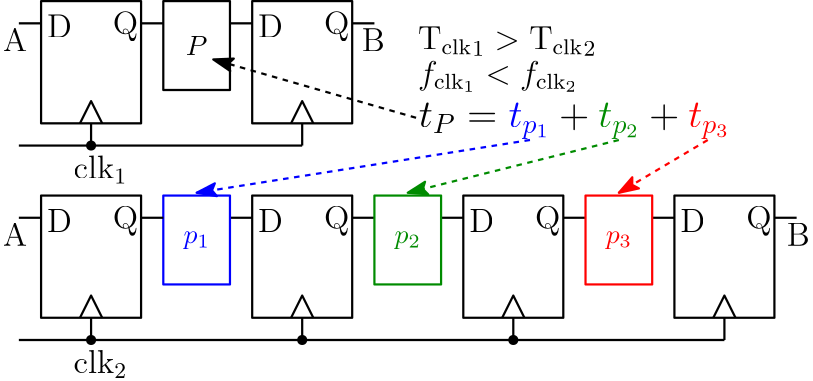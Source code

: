<?xml version="1.0"?>
<!DOCTYPE ipe SYSTEM "ipe.dtd">
<ipe version="70206" creator="Ipe 7.2.10">
<info created="D:20190912010218" modified="D:20200514135451"/>
<ipestyle name="basic">
<symbol name="arrow/arc(spx)">
<path stroke="sym-stroke" fill="sym-stroke" pen="sym-pen">
0 0 m
-1 0.333 l
-1 -0.333 l
h
</path>
</symbol>
<symbol name="arrow/farc(spx)">
<path stroke="sym-stroke" fill="white" pen="sym-pen">
0 0 m
-1 0.333 l
-1 -0.333 l
h
</path>
</symbol>
<symbol name="arrow/ptarc(spx)">
<path stroke="sym-stroke" fill="sym-stroke" pen="sym-pen">
0 0 m
-1 0.333 l
-0.8 0 l
-1 -0.333 l
h
</path>
</symbol>
<symbol name="arrow/fptarc(spx)">
<path stroke="sym-stroke" fill="white" pen="sym-pen">
0 0 m
-1 0.333 l
-0.8 0 l
-1 -0.333 l
h
</path>
</symbol>
<symbol name="mark/circle(sx)" transformations="translations">
<path fill="sym-stroke">
0.6 0 0 0.6 0 0 e
0.4 0 0 0.4 0 0 e
</path>
</symbol>
<symbol name="mark/disk(sx)" transformations="translations">
<path fill="sym-stroke">
0.6 0 0 0.6 0 0 e
</path>
</symbol>
<symbol name="mark/fdisk(sfx)" transformations="translations">
<group>
<path fill="sym-fill">
0.5 0 0 0.5 0 0 e
</path>
<path fill="sym-stroke" fillrule="eofill">
0.6 0 0 0.6 0 0 e
0.4 0 0 0.4 0 0 e
</path>
</group>
</symbol>
<symbol name="mark/box(sx)" transformations="translations">
<path fill="sym-stroke" fillrule="eofill">
-0.6 -0.6 m
0.6 -0.6 l
0.6 0.6 l
-0.6 0.6 l
h
-0.4 -0.4 m
0.4 -0.4 l
0.4 0.4 l
-0.4 0.4 l
h
</path>
</symbol>
<symbol name="mark/square(sx)" transformations="translations">
<path fill="sym-stroke">
-0.6 -0.6 m
0.6 -0.6 l
0.6 0.6 l
-0.6 0.6 l
h
</path>
</symbol>
<symbol name="mark/fsquare(sfx)" transformations="translations">
<group>
<path fill="sym-fill">
-0.5 -0.5 m
0.5 -0.5 l
0.5 0.5 l
-0.5 0.5 l
h
</path>
<path fill="sym-stroke" fillrule="eofill">
-0.6 -0.6 m
0.6 -0.6 l
0.6 0.6 l
-0.6 0.6 l
h
-0.4 -0.4 m
0.4 -0.4 l
0.4 0.4 l
-0.4 0.4 l
h
</path>
</group>
</symbol>
<symbol name="mark/cross(sx)" transformations="translations">
<group>
<path fill="sym-stroke">
-0.43 -0.57 m
0.57 0.43 l
0.43 0.57 l
-0.57 -0.43 l
h
</path>
<path fill="sym-stroke">
-0.43 0.57 m
0.57 -0.43 l
0.43 -0.57 l
-0.57 0.43 l
h
</path>
</group>
</symbol>
<symbol name="arrow/fnormal(spx)">
<path stroke="sym-stroke" fill="white" pen="sym-pen">
0 0 m
-1 0.333 l
-1 -0.333 l
h
</path>
</symbol>
<symbol name="arrow/pointed(spx)">
<path stroke="sym-stroke" fill="sym-stroke" pen="sym-pen">
0 0 m
-1 0.333 l
-0.8 0 l
-1 -0.333 l
h
</path>
</symbol>
<symbol name="arrow/fpointed(spx)">
<path stroke="sym-stroke" fill="white" pen="sym-pen">
0 0 m
-1 0.333 l
-0.8 0 l
-1 -0.333 l
h
</path>
</symbol>
<symbol name="arrow/linear(spx)">
<path stroke="sym-stroke" pen="sym-pen">
-1 0.333 m
0 0 l
-1 -0.333 l
</path>
</symbol>
<symbol name="arrow/fdouble(spx)">
<path stroke="sym-stroke" fill="white" pen="sym-pen">
0 0 m
-1 0.333 l
-1 -0.333 l
h
-1 0 m
-2 0.333 l
-2 -0.333 l
h
</path>
</symbol>
<symbol name="arrow/double(spx)">
<path stroke="sym-stroke" fill="sym-stroke" pen="sym-pen">
0 0 m
-1 0.333 l
-1 -0.333 l
h
-1 0 m
-2 0.333 l
-2 -0.333 l
h
</path>
</symbol>
<pen name="heavier" value="0.8"/>
<pen name="fat" value="1.2"/>
<pen name="ultrafat" value="2"/>
<symbolsize name="large" value="5"/>
<symbolsize name="small" value="2"/>
<symbolsize name="tiny" value="1.1"/>
<arrowsize name="large" value="10"/>
<arrowsize name="small" value="5"/>
<arrowsize name="tiny" value="3"/>
<color name="red1" value="1 0 0"/>
<color name="red2" value="0.933 0 0"/>
<color name="red3" value="0.804 0 0"/>
<color name="red4" value="0.545 0 0"/>
<color name="green1" value="0 1 0"/>
<color name="green2" value="0 0.933 0"/>
<color name="green3" value="0 0.804 0"/>
<color name="green4" value="0 0.545 0"/>
<color name="green" value="0 1 0"/>
<color name="blue1" value="0 0 1"/>
<color name="blue2" value="0 0 0.933"/>
<color name="blue3" value="0 0 0.804"/>
<color name="blue4" value="0 0 0.545"/>
<color name="yellow" value="1 1 0"/>
<color name="orange" value="1 0.647 0"/>
<color name="gold" value="1 0.843 0"/>
<color name="purple" value="0.627 0.125 0.941"/>
<color name="gray" value="0.745"/>
<color name="brown" value="0.647 0.165 0.165"/>
<color name="navy" value="0 0 0.502"/>
<color name="pink" value="1 0.753 0.796"/>
<color name="seagreen" value="0.18 0.545 0.341"/>
<color name="turquoise" value="0.251 0.878 0.816"/>
<color name="violet" value="0.933 0.51 0.933"/>
<color name="darkblue" value="0 0 0.545"/>
<color name="darkcyan" value="0 0.545 0.545"/>
<color name="darkgray" value="0.663"/>
<color name="darkgreen" value="0 0.392 0"/>
<color name="darkmagenta" value="0.545 0 0.545"/>
<color name="darkorange" value="1 0.549 0"/>
<color name="darkred" value="0.545 0 0"/>
<color name="lightblue" value="0.678 0.847 0.902"/>
<color name="lightcyan" value="0.878 1 1"/>
<color name="lightgray" value="0.827"/>
<color name="lightgreen" value="0.565 0.933 0.565"/>
<color name="lightyellow" value="1 1 0.878"/>
<dashstyle name="dashed1" value="[1] 0"/>
<dashstyle name="dashed2" value="[2] 0"/>
<dashstyle name="dashed3" value="[4] 0"/>
<dashstyle name="dotted1" value="[1 1] 0"/>
<dashstyle name="dotted2" value="[1 2] 0"/>
<dashstyle name="dotted3" value="[1 3] 0"/>
<dashstyle name="dash dotted" value="[4 2 1 2] 0"/>
<dashstyle name="dash dot dotted" value="[4 2 1 2 1 2] 0"/>
<textsize name="large" value="\large"/>
<textsize name="small" value="\small"/>
<textsize name="tiny" value="\tiny"/>
<textsize name="Large" value="\Large"/>
<textsize name="LARGE" value="\LARGE"/>
<textsize name="huge" value="\huge"/>
<textsize name="Huge" value="\Huge"/>
<textsize name="footnote" value="\footnotesize"/>
<textstyle name="center" begin="\begin{center}" end="\end{center}"/>
<textstyle name="itemize" begin="\begin{itemize}" end="\end{itemize}"/>
<textstyle name="item" begin="\begin{itemize}\item{}" end="\end{itemize}"/>
<gridsize name="1 pts" value="1"/>
<gridsize name="2 pts" value="2"/>
<gridsize name="4 pts" value="4"/>
<gridsize name="8 pts (~3 mm)" value="8"/>
<gridsize name="16 pts (~6 mm)" value="16"/>
<gridsize name="32 pts (~12 mm)" value="32"/>
<gridsize name="10 pts (~3.5 mm)" value="10"/>
<gridsize name="20 pts (~7 mm)" value="20"/>
<gridsize name="14 pts (~5 mm)" value="14"/>
<gridsize name="28 pts (~10 mm)" value="28"/>
<gridsize name="56 pts (~20 mm)" value="56"/>
<anglesize name="90 deg" value="90"/>
<anglesize name="60 deg" value="60"/>
<anglesize name="45 deg" value="45"/>
<anglesize name="30 deg" value="30"/>
<anglesize name="22.5 deg" value="22.5"/>
<opacity name="10%" value="0.1"/>
<opacity name="30%" value="0.3"/>
<opacity name="50%" value="0.5"/>
<opacity name="75%" value="0.75"/>
<layout paper="300 140" origin="0 0" frame="300 140"/>
<tiling name="falling" angle="-60" step="4" width="1"/>
<tiling name="rising" angle="30" step="4" width="1"/>
</ipestyle>
<page>
<layer name="alpha"/>
<view layers="alpha" active="alpha"/>
<text layer="alpha" matrix="1 0 0 1 86 -769.5" pos="12.6 828.5" stroke="0" type="label" width="8.94" height="8.169" depth="0" halign="center" valign="center" size="12">D</text>
<text matrix="1 0 0 1 90 -769.5" pos="32.4 828.5" stroke="0" type="label" width="9.105" height="8.174" depth="2.32" halign="center" valign="center" size="12">Q</text>
<path matrix="1 0 0 1 76 0" stroke="black" pen="heavier">
16 68 m
16 24 l
52 24 l
52 68 l
h
</path>
<path matrix="1 0 0 1 76 0" stroke="black" pen="heavier">
30 24 m
34 32 l
38 24 l
</path>
<path matrix="1 0 0 1 76 0" stroke="black" pen="heavier">
34 24 m
34 16 l
</path>
<path matrix="1 0 0 1 76 0" stroke="black" pen="heavier">
8 60 m
16 60 l
</path>
<path matrix="1 0 0 1 76 0" stroke="black" pen="heavier">
52 60 m
60 60 l
</path>
<path matrix="1 0 0 1 -4 0" stroke="blue1" pen="heavier">
64 68 m
64 36 l
88 36 l
88 68 l
h
</path>
<path stroke="black" pen="heavier">
34 16 m
262 16 l
</path>
<path stroke="black" pen="heavier">
8 16 m
34 16 l
</path>
<use name="mark/disk(sx)" pos="34 16" size="normal" stroke="black"/>
<text matrix="1 0 0 1 -14 -12" transformations="translations" pos="86 64" stroke="blue1" type="label" width="9.482" height="4.297" depth="1.93" halign="center" valign="center" style="math">p_{1}</text>
<text matrix="1 0 0 1 162 -769.5" pos="12.6 828.5" stroke="0" type="label" width="8.94" height="8.169" depth="0" halign="center" valign="center" size="12">D</text>
<text matrix="1 0 0 1 166 -769.5" pos="32.4 828.5" stroke="0" type="label" width="9.105" height="8.174" depth="2.32" halign="center" valign="center" size="12">Q</text>
<path matrix="1 0 0 1 152 0" stroke="black" pen="heavier">
16 68 m
16 24 l
52 24 l
52 68 l
h
</path>
<path matrix="1 0 0 1 152 0" stroke="black" pen="heavier">
30 24 m
34 32 l
38 24 l
</path>
<path matrix="1 0 0 1 152 0" stroke="black" pen="heavier">
34 24 m
34 16 l
</path>
<path matrix="1 0 0 1 152 0" stroke="black" pen="heavier">
8 60 m
16 60 l
</path>
<path matrix="1 0 0 1 152 0" stroke="black" pen="heavier">
52 60 m
60 60 l
</path>
<path matrix="1 0 0 1 72 0" stroke="green4" pen="heavier">
64 68 m
64 36 l
88 36 l
88 68 l
h
</path>
<text matrix="1 0 0 1 62 -12" transformations="translations" pos="86 64" stroke="green4" type="label" width="9.482" height="4.297" depth="1.93" halign="center" valign="center" style="math">p_{2}</text>
<text matrix="1 0 0 1 238 -769.5" pos="12.6 828.5" stroke="0" type="label" width="8.94" height="8.169" depth="0" halign="center" valign="center" size="12">D</text>
<text matrix="1 0 0 1 242 -769.5" pos="32.4 828.5" stroke="0" type="label" width="9.105" height="8.174" depth="2.32" halign="center" valign="center" size="12">Q</text>
<path matrix="1 0 0 1 228 0" stroke="black" pen="heavier">
16 68 m
16 24 l
52 24 l
52 68 l
h
</path>
<path matrix="1 0 0 1 228 0" stroke="black" pen="heavier">
30 24 m
34 32 l
38 24 l
</path>
<path matrix="1 0 0 1 228 0" stroke="black" pen="heavier">
34 24 m
34 16 l
</path>
<path matrix="1 0 0 1 228 0" stroke="black" pen="heavier">
8 60 m
16 60 l
</path>
<path matrix="1 0 0 1 228 0" stroke="black" pen="heavier">
52 60 m
60 60 l
</path>
<path matrix="1 0 0 1 148 0" stroke="red1" pen="heavier">
64 68 m
64 36 l
88 36 l
88 68 l
h
</path>
<text matrix="1 0 0 1 138 -12" transformations="translations" pos="86 64" stroke="red1" type="label" width="9.482" height="4.297" depth="1.93" halign="center" valign="center" style="math">p_{3}</text>
<use name="mark/disk(sx)" pos="110 16" size="normal" stroke="black"/>
<use name="mark/disk(sx)" pos="186 16" size="normal" stroke="black"/>
<text matrix="1 0 0 1 86 -699.5" pos="12.6 828.5" stroke="0" type="label" width="8.94" height="8.169" depth="0" halign="center" valign="center" size="12">D</text>
<text matrix="1 0 0 1 90 -699.5" pos="32.4 828.5" stroke="0" type="label" width="9.105" height="8.174" depth="2.32" halign="center" valign="center" size="12">Q</text>
<path matrix="1 0 0 1 76 70" stroke="black" pen="heavier">
16 68 m
16 24 l
52 24 l
52 68 l
h
</path>
<path matrix="1 0 0 1 76 70" stroke="black" pen="heavier">
30 24 m
34 32 l
38 24 l
</path>
<path matrix="1 0 0 1 76 70" stroke="black" pen="heavier">
34 24 m
34 16 l
</path>
<path matrix="1 0 0 1 76 70" stroke="black" pen="heavier">
8 60 m
16 60 l
</path>
<path matrix="1 0 0 1 -4 70" stroke="black" pen="heavier">
64 68 m
64 36 l
88 36 l
88 68 l
h
</path>
<path matrix="1 0 0 1 0 2" stroke="black" pen="heavier">
34 84 m
110 84 l
</path>
<path matrix="1 0 0 1 0 70" stroke="black" pen="heavier">
8 16 m
34 16 l
</path>
<use matrix="1 0 0 1 0 70" name="mark/disk(sx)" pos="34 16" size="normal" stroke="black"/>
<text matrix="1 0 0 1 -14 58" transformations="translations" pos="86 64" stroke="black" type="label" width="7.78" height="6.808" depth="0" halign="center" valign="center" style="math">P</text>
<text matrix="1 0 0 1 56 -24" transformations="translations" pos="152 119" stroke="black" type="label" width="112.007" height="8.823" depth="4.09" halign="center" valign="center" size="Large" style="math">t_{P} = \textcolor{blue}{t_{p_{1}}} + \textcolor{green4}{t_{p_{2}}} +\textcolor{red}{t_{p_{3}}}</text>
<text matrix="1 0 0 1 14.184 -706.651" pos="13.5 779" stroke="0" type="label" width="19.365" height="8.305" depth="1.79" valign="bottom" size="12" style="math">\mathrm{clk}_{1}</text>
<text matrix="1 0 0 1 10 -699.5" pos="12.6 828.5" stroke="0" type="label" width="8.94" height="8.169" depth="0" halign="center" valign="center" size="12">D</text>
<text matrix="1 0 0 1 14 -699.5" pos="32.4 828.5" stroke="0" type="label" width="9.105" height="8.174" depth="2.32" halign="center" valign="center" size="12">Q</text>
<path matrix="1 0 0 1 0 70" stroke="black" pen="heavier">
16 68 m
16 24 l
52 24 l
52 68 l
h
</path>
<path matrix="1 0 0 1 0 70" stroke="black" pen="heavier">
30 24 m
34 32 l
38 24 l
</path>
<path matrix="1 0 0 1 0 70" stroke="black" pen="heavier">
34 24 m
34 16 l
</path>
<path matrix="1 0 0 1 0 70" stroke="black" pen="heavier">
8 60 m
16 60 l
</path>
<path matrix="1 0 0 1 0 70" stroke="black" pen="heavier">
52 60 m
60 60 l
</path>
<text matrix="1 0 0 1 14.184 -776.651" pos="13.5 779" stroke="0" type="label" width="19.365" height="8.305" depth="1.79" valign="bottom" size="12" style="math">\mathrm{clk}_{2}</text>
<text matrix="1 0 0 1 10 -769.5" pos="12.6 828.5" stroke="0" type="label" width="8.94" height="8.169" depth="0" halign="center" valign="center" size="12">D</text>
<text matrix="1 0 0 1 14 -769.5" pos="32.4 828.5" stroke="0" type="label" width="9.105" height="8.174" depth="2.32" halign="center" valign="center" size="12">Q</text>
<path stroke="black" pen="heavier">
16 68 m
16 24 l
52 24 l
52 68 l
h
</path>
<path stroke="black" pen="heavier">
30 24 m
34 32 l
38 24 l
</path>
<path stroke="black" pen="heavier">
34 24 m
34 16 l
</path>
<path stroke="black" pen="heavier">
8 60 m
16 60 l
</path>
<path stroke="black" pen="heavier">
52 60 m
60 60 l
</path>
<text matrix="1 0 0 1 138.184 -660.651" pos="13.5 779" stroke="0" type="label" width="64.287" height="8.171" depth="2.29" valign="bottom" size="12" style="math">\mathrm{T_{clk}}_{1} &gt; \mathrm{T_{clk}}_{2}</text>
<path matrix="1 0 0 1 76 70" stroke="black" pen="heavier">
52 60 m
60 60 l
</path>
<text matrix="1 0 0 1 138.184 -673.651" pos="13.5 779" stroke="0" type="label" width="57.756" height="8.302" depth="2.9" valign="bottom" size="12" style="math">f_{\mathrm{clk_{1}}} &lt; f_{\mathrm{clk_{2}}}</text>
<text matrix="1 0 0 1 -6 -704.5" pos="12.6 828.5" stroke="0" type="label" width="8.775" height="8.169" depth="0" halign="center" valign="center" size="12">A</text>
<text matrix="1 0 0 1 123 -704.5" pos="12.6 828.5" stroke="0" type="label" width="8.29" height="8.169" depth="0" halign="center" valign="center" size="12">B</text>
<text matrix="1 0 0 1 -6 -774.5" pos="12.6 828.5" stroke="0" type="label" width="8.775" height="8.169" depth="0" halign="center" valign="center" size="12">A</text>
<text matrix="1 0 0 1 276 -774.5" pos="12.6 828.5" stroke="0" type="label" width="8.29" height="8.169" depth="0" halign="center" valign="center" size="12">B</text>
<path stroke="black" dash="dashed2" pen="heavier" arrow="pointed/normal">
151 96 m
78 117 l
</path>
<path stroke="blue1" dash="dashed2" pen="heavier" arrow="pointed/normal">
192 88 m
72 69 l
</path>
<path stroke="green4" dash="dashed2" pen="heavier" arrow="pointed/normal">
224 88 m
148 69 l
</path>
<path stroke="red1" dash="dashed2" pen="heavier" arrow="pointed/normal">
256 88 m
224 69 l
</path>
</page>
</ipe>
